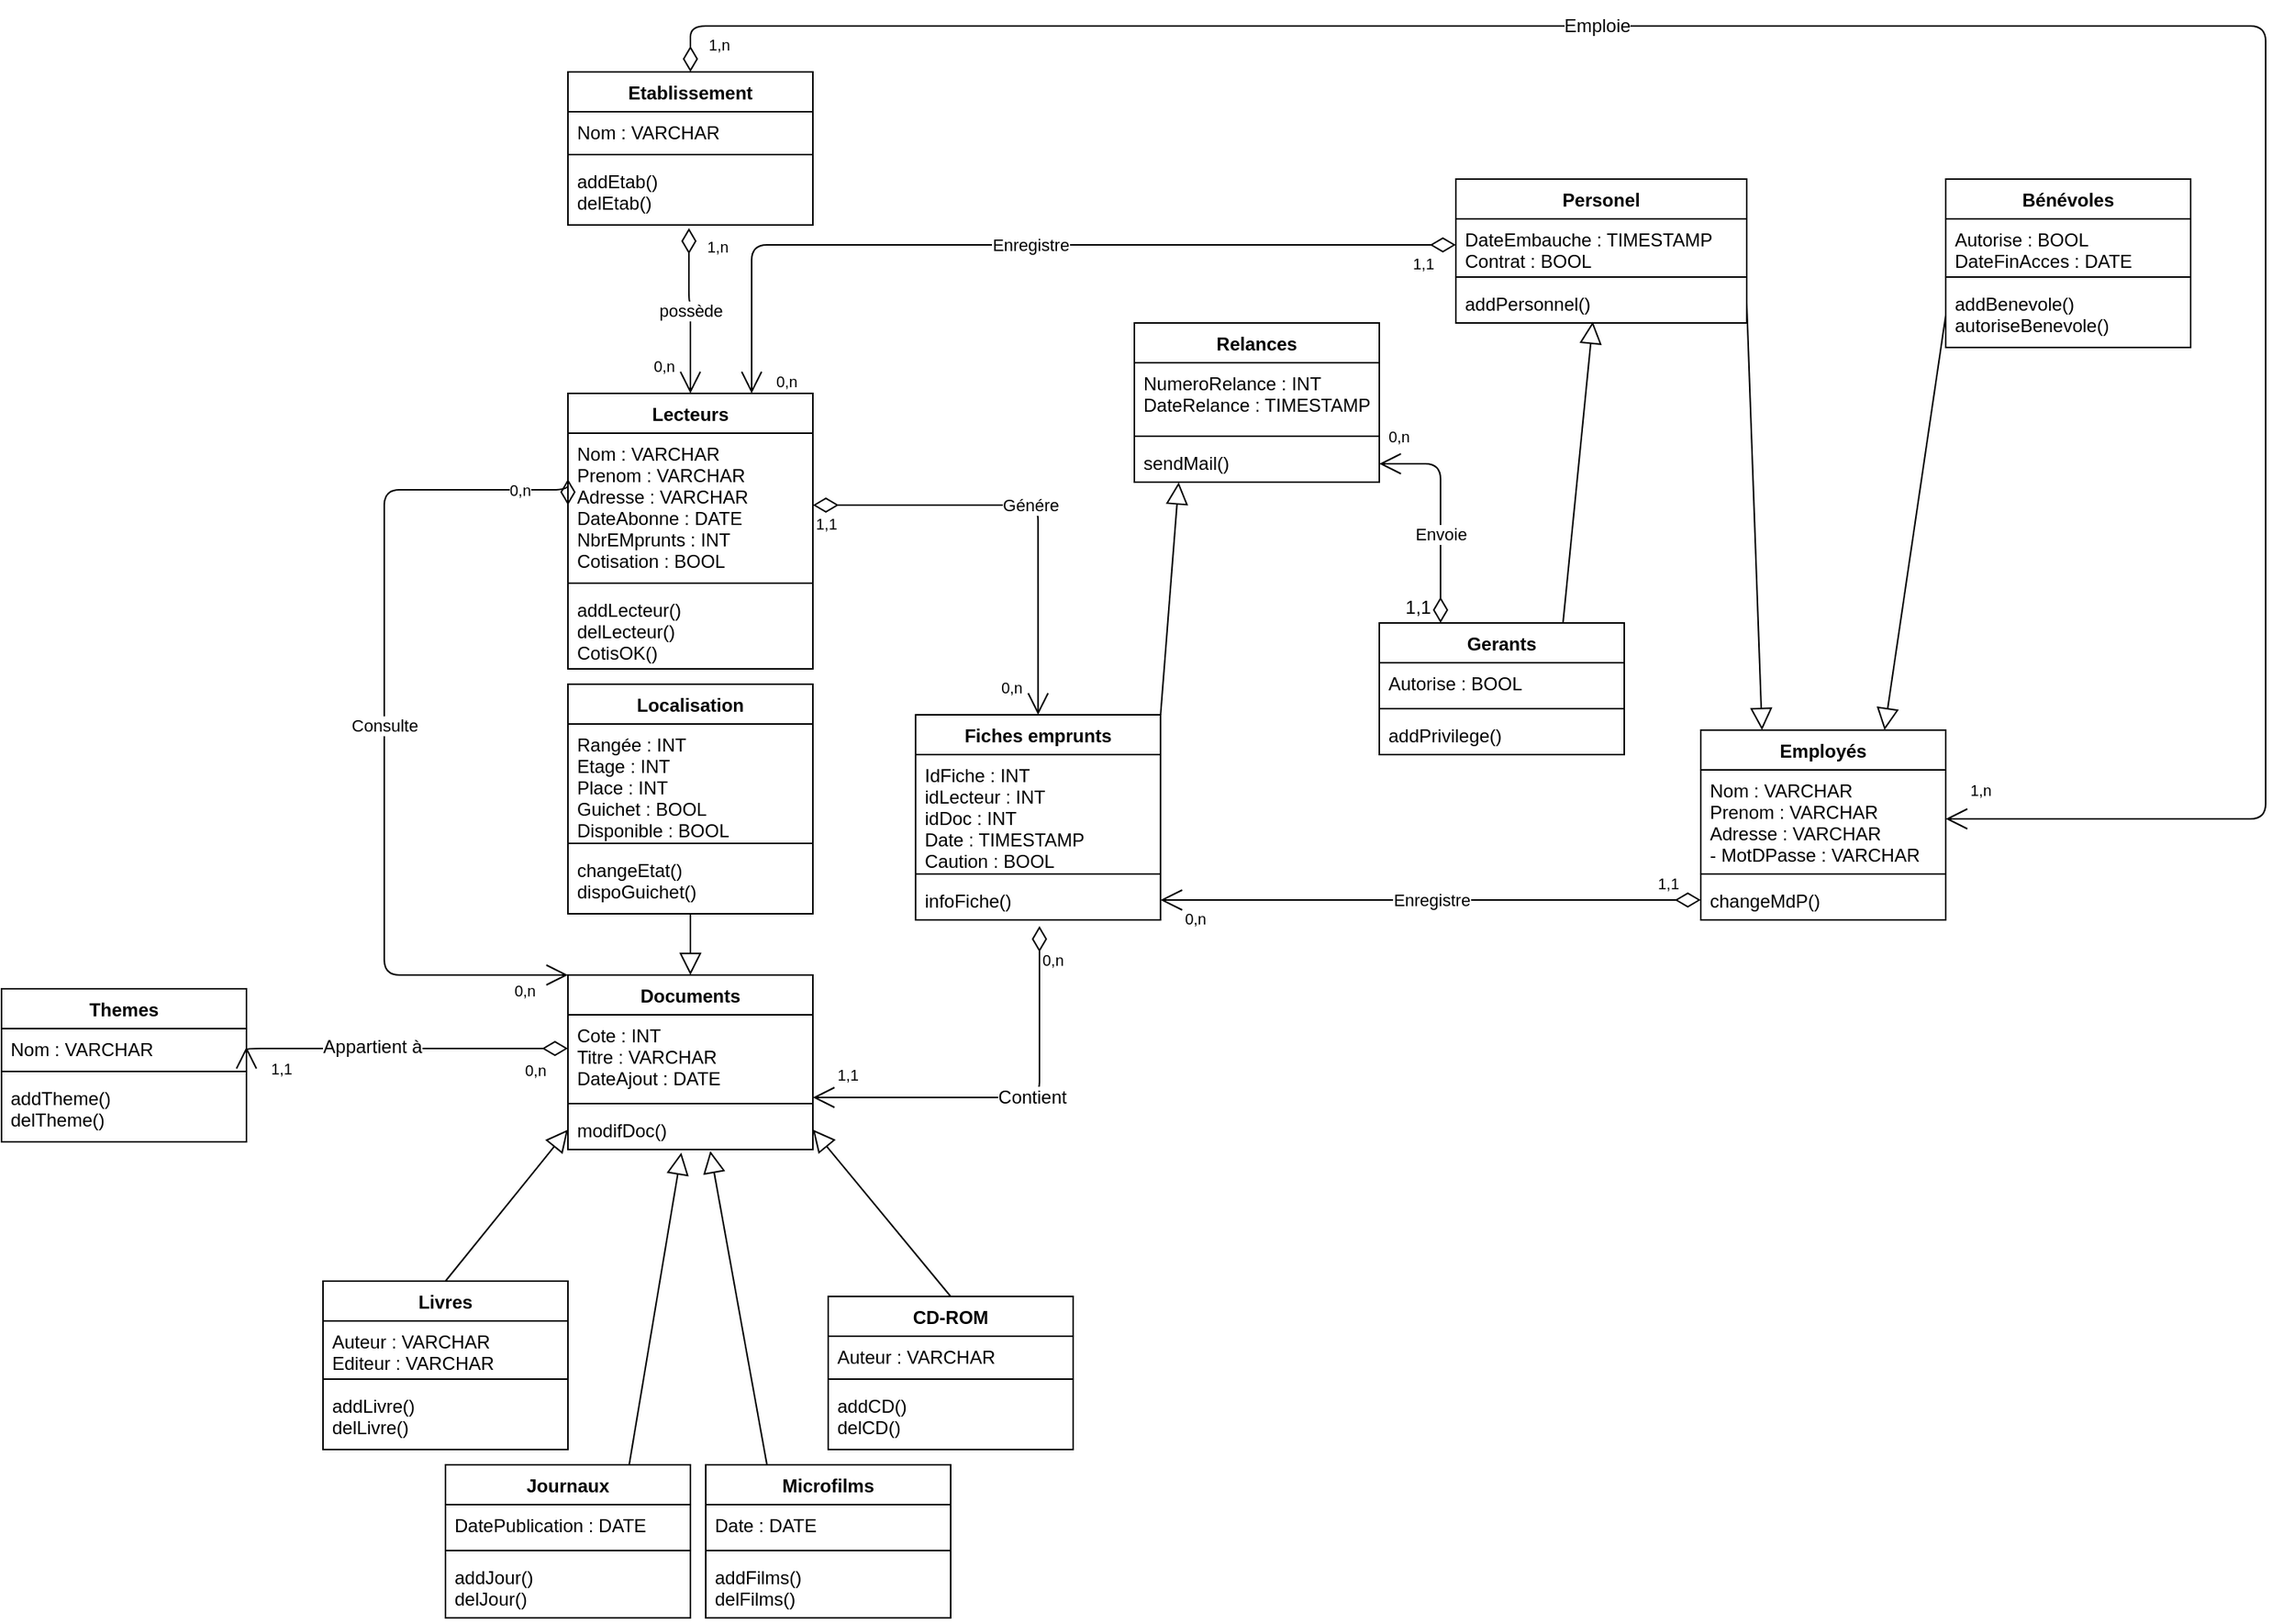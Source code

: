 <mxfile version="12.5.3" type="device"><diagram id="vdub8VSdBnfrF49C4tel" name="Page-1"><mxGraphModel dx="2380" dy="1229" grid="1" gridSize="10" guides="1" tooltips="1" connect="1" arrows="1" fold="1" page="1" pageScale="1" pageWidth="2336" pageHeight="1654" math="0" shadow="0"><root><mxCell id="0"/><mxCell id="1" parent="0"/><mxCell id="QhaghLQg9PRjuMU4F3SH-1" value="Lecteurs" style="swimlane;fontStyle=1;align=center;verticalAlign=top;childLayout=stackLayout;horizontal=1;startSize=26;horizontalStack=0;resizeParent=1;resizeParentMax=0;resizeLast=0;collapsible=1;marginBottom=0;" parent="1" vertex="1"><mxGeometry x="860" y="580" width="160" height="180" as="geometry"/></mxCell><mxCell id="QhaghLQg9PRjuMU4F3SH-2" value="Nom : VARCHAR&#10;Prenom : VARCHAR&#10;Adresse : VARCHAR &#10;DateAbonne : DATE &#10;NbrEMprunts : INT&#10;Cotisation : BOOL " style="text;strokeColor=none;fillColor=none;align=left;verticalAlign=top;spacingLeft=4;spacingRight=4;overflow=hidden;rotatable=0;points=[[0,0.5],[1,0.5]];portConstraint=eastwest;" parent="QhaghLQg9PRjuMU4F3SH-1" vertex="1"><mxGeometry y="26" width="160" height="94" as="geometry"/></mxCell><mxCell id="QhaghLQg9PRjuMU4F3SH-3" value="" style="line;strokeWidth=1;fillColor=none;align=left;verticalAlign=middle;spacingTop=-1;spacingLeft=3;spacingRight=3;rotatable=0;labelPosition=right;points=[];portConstraint=eastwest;" parent="QhaghLQg9PRjuMU4F3SH-1" vertex="1"><mxGeometry y="120" width="160" height="8" as="geometry"/></mxCell><mxCell id="QhaghLQg9PRjuMU4F3SH-4" value="addLecteur()&#10;delLecteur()&#10;CotisOK()&#10;" style="text;strokeColor=none;fillColor=none;align=left;verticalAlign=top;spacingLeft=4;spacingRight=4;overflow=hidden;rotatable=0;points=[[0,0.5],[1,0.5]];portConstraint=eastwest;" parent="QhaghLQg9PRjuMU4F3SH-1" vertex="1"><mxGeometry y="128" width="160" height="52" as="geometry"/></mxCell><mxCell id="QhaghLQg9PRjuMU4F3SH-10" value="Employés" style="swimlane;fontStyle=1;align=center;verticalAlign=top;childLayout=stackLayout;horizontal=1;startSize=26;horizontalStack=0;resizeParent=1;resizeParentMax=0;resizeLast=0;collapsible=1;marginBottom=0;" parent="1" vertex="1"><mxGeometry x="1600" y="800" width="160" height="124" as="geometry"/></mxCell><mxCell id="QhaghLQg9PRjuMU4F3SH-11" value="Nom : VARCHAR&#10;Prenom : VARCHAR &#10;Adresse : VARCHAR&#10;- MotDPasse : VARCHAR " style="text;strokeColor=none;fillColor=none;align=left;verticalAlign=top;spacingLeft=4;spacingRight=4;overflow=hidden;rotatable=0;points=[[0,0.5],[1,0.5]];portConstraint=eastwest;" parent="QhaghLQg9PRjuMU4F3SH-10" vertex="1"><mxGeometry y="26" width="160" height="64" as="geometry"/></mxCell><mxCell id="QhaghLQg9PRjuMU4F3SH-12" value="" style="line;strokeWidth=1;fillColor=none;align=left;verticalAlign=middle;spacingTop=-1;spacingLeft=3;spacingRight=3;rotatable=0;labelPosition=right;points=[];portConstraint=eastwest;" parent="QhaghLQg9PRjuMU4F3SH-10" vertex="1"><mxGeometry y="90" width="160" height="8" as="geometry"/></mxCell><mxCell id="QhaghLQg9PRjuMU4F3SH-13" value="changeMdP()" style="text;strokeColor=none;fillColor=none;align=left;verticalAlign=top;spacingLeft=4;spacingRight=4;overflow=hidden;rotatable=0;points=[[0,0.5],[1,0.5]];portConstraint=eastwest;" parent="QhaghLQg9PRjuMU4F3SH-10" vertex="1"><mxGeometry y="98" width="160" height="26" as="geometry"/></mxCell><mxCell id="QhaghLQg9PRjuMU4F3SH-18" value="Documents" style="swimlane;fontStyle=1;align=center;verticalAlign=top;childLayout=stackLayout;horizontal=1;startSize=26;horizontalStack=0;resizeParent=1;resizeParentMax=0;resizeLast=0;collapsible=1;marginBottom=0;" parent="1" vertex="1"><mxGeometry x="860" y="960" width="160" height="114" as="geometry"/></mxCell><mxCell id="QhaghLQg9PRjuMU4F3SH-19" value="Cote : INT&#10;Titre : VARCHAR&#10;DateAjout : DATE " style="text;strokeColor=none;fillColor=none;align=left;verticalAlign=top;spacingLeft=4;spacingRight=4;overflow=hidden;rotatable=0;points=[[0,0.5],[1,0.5]];portConstraint=eastwest;" parent="QhaghLQg9PRjuMU4F3SH-18" vertex="1"><mxGeometry y="26" width="160" height="54" as="geometry"/></mxCell><mxCell id="QhaghLQg9PRjuMU4F3SH-20" value="" style="line;strokeWidth=1;fillColor=none;align=left;verticalAlign=middle;spacingTop=-1;spacingLeft=3;spacingRight=3;rotatable=0;labelPosition=right;points=[];portConstraint=eastwest;" parent="QhaghLQg9PRjuMU4F3SH-18" vertex="1"><mxGeometry y="80" width="160" height="8" as="geometry"/></mxCell><mxCell id="QhaghLQg9PRjuMU4F3SH-21" value="modifDoc()" style="text;strokeColor=none;fillColor=none;align=left;verticalAlign=top;spacingLeft=4;spacingRight=4;overflow=hidden;rotatable=0;points=[[0,0.5],[1,0.5]];portConstraint=eastwest;" parent="QhaghLQg9PRjuMU4F3SH-18" vertex="1"><mxGeometry y="88" width="160" height="26" as="geometry"/></mxCell><mxCell id="QhaghLQg9PRjuMU4F3SH-22" value="Génére" style="endArrow=open;html=1;endSize=12;startArrow=diamondThin;startSize=14;startFill=0;edgeStyle=orthogonalEdgeStyle;exitX=1;exitY=0.5;exitDx=0;exitDy=0;entryX=0.5;entryY=0;entryDx=0;entryDy=0;" parent="1" source="QhaghLQg9PRjuMU4F3SH-2" target="QhaghLQg9PRjuMU4F3SH-25" edge="1"><mxGeometry relative="1" as="geometry"><mxPoint x="860" y="1040" as="sourcePoint"/><mxPoint x="1250" y="860" as="targetPoint"/></mxGeometry></mxCell><mxCell id="QhaghLQg9PRjuMU4F3SH-23" value="1,1" style="resizable=0;html=1;align=left;verticalAlign=top;labelBackgroundColor=#ffffff;fontSize=10;" parent="QhaghLQg9PRjuMU4F3SH-22" connectable="0" vertex="1"><mxGeometry x="-1" relative="1" as="geometry"/></mxCell><mxCell id="QhaghLQg9PRjuMU4F3SH-24" value="0,n" style="resizable=0;html=1;align=right;verticalAlign=top;labelBackgroundColor=#ffffff;fontSize=10;" parent="QhaghLQg9PRjuMU4F3SH-22" connectable="0" vertex="1"><mxGeometry x="1" relative="1" as="geometry"><mxPoint x="-10" y="-30" as="offset"/></mxGeometry></mxCell><mxCell id="QhaghLQg9PRjuMU4F3SH-25" value="Fiches emprunts" style="swimlane;fontStyle=1;align=center;verticalAlign=top;childLayout=stackLayout;horizontal=1;startSize=26;horizontalStack=0;resizeParent=1;resizeParentMax=0;resizeLast=0;collapsible=1;marginBottom=0;" parent="1" vertex="1"><mxGeometry x="1087.12" y="790" width="160" height="134" as="geometry"/></mxCell><mxCell id="QhaghLQg9PRjuMU4F3SH-26" value="IdFiche : INT &#10;idLecteur : INT&#10;idDoc : INT &#10;Date : TIMESTAMP&#10;Caution : BOOL" style="text;strokeColor=none;fillColor=none;align=left;verticalAlign=top;spacingLeft=4;spacingRight=4;overflow=hidden;rotatable=0;points=[[0,0.5],[1,0.5]];portConstraint=eastwest;" parent="QhaghLQg9PRjuMU4F3SH-25" vertex="1"><mxGeometry y="26" width="160" height="74" as="geometry"/></mxCell><mxCell id="QhaghLQg9PRjuMU4F3SH-27" value="" style="line;strokeWidth=1;fillColor=none;align=left;verticalAlign=middle;spacingTop=-1;spacingLeft=3;spacingRight=3;rotatable=0;labelPosition=right;points=[];portConstraint=eastwest;" parent="QhaghLQg9PRjuMU4F3SH-25" vertex="1"><mxGeometry y="100" width="160" height="8" as="geometry"/></mxCell><mxCell id="QhaghLQg9PRjuMU4F3SH-28" value="infoFiche()" style="text;strokeColor=none;fillColor=none;align=left;verticalAlign=top;spacingLeft=4;spacingRight=4;overflow=hidden;rotatable=0;points=[[0,0.5],[1,0.5]];portConstraint=eastwest;" parent="QhaghLQg9PRjuMU4F3SH-25" vertex="1"><mxGeometry y="108" width="160" height="26" as="geometry"/></mxCell><mxCell id="QhaghLQg9PRjuMU4F3SH-29" value="" style="endArrow=open;html=1;endSize=12;startArrow=diamondThin;startSize=14;startFill=0;edgeStyle=orthogonalEdgeStyle;" parent="1" edge="1"><mxGeometry relative="1" as="geometry"><mxPoint x="1168" y="928" as="sourcePoint"/><mxPoint x="1020" y="1040" as="targetPoint"/><Array as="points"><mxPoint x="1168" y="1040"/></Array></mxGeometry></mxCell><mxCell id="QhaghLQg9PRjuMU4F3SH-30" value="0,n" style="resizable=0;html=1;align=left;verticalAlign=top;labelBackgroundColor=#ffffff;fontSize=10;" parent="QhaghLQg9PRjuMU4F3SH-29" connectable="0" vertex="1"><mxGeometry x="-1" relative="1" as="geometry"><mxPoint y="10" as="offset"/></mxGeometry></mxCell><mxCell id="QhaghLQg9PRjuMU4F3SH-31" value="1,1" style="resizable=0;html=1;align=right;verticalAlign=top;labelBackgroundColor=#ffffff;fontSize=10;" parent="QhaghLQg9PRjuMU4F3SH-29" connectable="0" vertex="1"><mxGeometry x="1" relative="1" as="geometry"><mxPoint x="30" y="-27" as="offset"/></mxGeometry></mxCell><mxCell id="QhaghLQg9PRjuMU4F3SH-106" value="Contient" style="text;html=1;align=center;verticalAlign=middle;resizable=0;points=[];labelBackgroundColor=#ffffff;" parent="QhaghLQg9PRjuMU4F3SH-29" vertex="1" connectable="0"><mxGeometry x="-0.1" relative="1" as="geometry"><mxPoint as="offset"/></mxGeometry></mxCell><mxCell id="QhaghLQg9PRjuMU4F3SH-32" value="Themes" style="swimlane;fontStyle=1;align=center;verticalAlign=top;childLayout=stackLayout;horizontal=1;startSize=26;horizontalStack=0;resizeParent=1;resizeParentMax=0;resizeLast=0;collapsible=1;marginBottom=0;" parent="1" vertex="1"><mxGeometry x="490" y="969" width="160" height="100" as="geometry"/></mxCell><mxCell id="QhaghLQg9PRjuMU4F3SH-33" value="Nom : VARCHAR " style="text;strokeColor=none;fillColor=none;align=left;verticalAlign=top;spacingLeft=4;spacingRight=4;overflow=hidden;rotatable=0;points=[[0,0.5],[1,0.5]];portConstraint=eastwest;" parent="QhaghLQg9PRjuMU4F3SH-32" vertex="1"><mxGeometry y="26" width="160" height="24" as="geometry"/></mxCell><mxCell id="QhaghLQg9PRjuMU4F3SH-34" value="" style="line;strokeWidth=1;fillColor=none;align=left;verticalAlign=middle;spacingTop=-1;spacingLeft=3;spacingRight=3;rotatable=0;labelPosition=right;points=[];portConstraint=eastwest;" parent="QhaghLQg9PRjuMU4F3SH-32" vertex="1"><mxGeometry y="50" width="160" height="8" as="geometry"/></mxCell><mxCell id="QhaghLQg9PRjuMU4F3SH-35" value="addTheme()&#10;delTheme()" style="text;strokeColor=none;fillColor=none;align=left;verticalAlign=top;spacingLeft=4;spacingRight=4;overflow=hidden;rotatable=0;points=[[0,0.5],[1,0.5]];portConstraint=eastwest;" parent="QhaghLQg9PRjuMU4F3SH-32" vertex="1"><mxGeometry y="58" width="160" height="42" as="geometry"/></mxCell><mxCell id="QhaghLQg9PRjuMU4F3SH-41" value="CD-ROM" style="swimlane;fontStyle=1;align=center;verticalAlign=top;childLayout=stackLayout;horizontal=1;startSize=26;horizontalStack=0;resizeParent=1;resizeParentMax=0;resizeLast=0;collapsible=1;marginBottom=0;" parent="1" vertex="1"><mxGeometry x="1030" y="1170" width="160" height="100" as="geometry"/></mxCell><mxCell id="QhaghLQg9PRjuMU4F3SH-42" value="Auteur : VARCHAR&#10;" style="text;strokeColor=none;fillColor=none;align=left;verticalAlign=top;spacingLeft=4;spacingRight=4;overflow=hidden;rotatable=0;points=[[0,0.5],[1,0.5]];portConstraint=eastwest;" parent="QhaghLQg9PRjuMU4F3SH-41" vertex="1"><mxGeometry y="26" width="160" height="24" as="geometry"/></mxCell><mxCell id="QhaghLQg9PRjuMU4F3SH-43" value="" style="line;strokeWidth=1;fillColor=none;align=left;verticalAlign=middle;spacingTop=-1;spacingLeft=3;spacingRight=3;rotatable=0;labelPosition=right;points=[];portConstraint=eastwest;" parent="QhaghLQg9PRjuMU4F3SH-41" vertex="1"><mxGeometry y="50" width="160" height="8" as="geometry"/></mxCell><mxCell id="QhaghLQg9PRjuMU4F3SH-44" value="addCD()&#10;delCD()" style="text;strokeColor=none;fillColor=none;align=left;verticalAlign=top;spacingLeft=4;spacingRight=4;overflow=hidden;rotatable=0;points=[[0,0.5],[1,0.5]];portConstraint=eastwest;" parent="QhaghLQg9PRjuMU4F3SH-41" vertex="1"><mxGeometry y="58" width="160" height="42" as="geometry"/></mxCell><mxCell id="QhaghLQg9PRjuMU4F3SH-45" value="Microfilms" style="swimlane;fontStyle=1;align=center;verticalAlign=top;childLayout=stackLayout;horizontal=1;startSize=26;horizontalStack=0;resizeParent=1;resizeParentMax=0;resizeLast=0;collapsible=1;marginBottom=0;" parent="1" vertex="1"><mxGeometry x="950" y="1280" width="160" height="100" as="geometry"/></mxCell><mxCell id="QhaghLQg9PRjuMU4F3SH-46" value="Date : DATE" style="text;strokeColor=none;fillColor=none;align=left;verticalAlign=top;spacingLeft=4;spacingRight=4;overflow=hidden;rotatable=0;points=[[0,0.5],[1,0.5]];portConstraint=eastwest;" parent="QhaghLQg9PRjuMU4F3SH-45" vertex="1"><mxGeometry y="26" width="160" height="26" as="geometry"/></mxCell><mxCell id="QhaghLQg9PRjuMU4F3SH-47" value="" style="line;strokeWidth=1;fillColor=none;align=left;verticalAlign=middle;spacingTop=-1;spacingLeft=3;spacingRight=3;rotatable=0;labelPosition=right;points=[];portConstraint=eastwest;" parent="QhaghLQg9PRjuMU4F3SH-45" vertex="1"><mxGeometry y="52" width="160" height="8" as="geometry"/></mxCell><mxCell id="QhaghLQg9PRjuMU4F3SH-48" value="addFilms()&#10;delFilms()" style="text;strokeColor=none;fillColor=none;align=left;verticalAlign=top;spacingLeft=4;spacingRight=4;overflow=hidden;rotatable=0;points=[[0,0.5],[1,0.5]];portConstraint=eastwest;" parent="QhaghLQg9PRjuMU4F3SH-45" vertex="1"><mxGeometry y="60" width="160" height="40" as="geometry"/></mxCell><mxCell id="QhaghLQg9PRjuMU4F3SH-49" value="Journaux" style="swimlane;fontStyle=1;align=center;verticalAlign=top;childLayout=stackLayout;horizontal=1;startSize=26;horizontalStack=0;resizeParent=1;resizeParentMax=0;resizeLast=0;collapsible=1;marginBottom=0;" parent="1" vertex="1"><mxGeometry x="780" y="1280" width="160" height="100" as="geometry"/></mxCell><mxCell id="QhaghLQg9PRjuMU4F3SH-50" value="DatePublication : DATE" style="text;strokeColor=none;fillColor=none;align=left;verticalAlign=top;spacingLeft=4;spacingRight=4;overflow=hidden;rotatable=0;points=[[0,0.5],[1,0.5]];portConstraint=eastwest;" parent="QhaghLQg9PRjuMU4F3SH-49" vertex="1"><mxGeometry y="26" width="160" height="26" as="geometry"/></mxCell><mxCell id="QhaghLQg9PRjuMU4F3SH-51" value="" style="line;strokeWidth=1;fillColor=none;align=left;verticalAlign=middle;spacingTop=-1;spacingLeft=3;spacingRight=3;rotatable=0;labelPosition=right;points=[];portConstraint=eastwest;" parent="QhaghLQg9PRjuMU4F3SH-49" vertex="1"><mxGeometry y="52" width="160" height="8" as="geometry"/></mxCell><mxCell id="QhaghLQg9PRjuMU4F3SH-52" value="addJour()&#10;delJour()" style="text;strokeColor=none;fillColor=none;align=left;verticalAlign=top;spacingLeft=4;spacingRight=4;overflow=hidden;rotatable=0;points=[[0,0.5],[1,0.5]];portConstraint=eastwest;" parent="QhaghLQg9PRjuMU4F3SH-49" vertex="1"><mxGeometry y="60" width="160" height="40" as="geometry"/></mxCell><mxCell id="QhaghLQg9PRjuMU4F3SH-53" value="Livres" style="swimlane;fontStyle=1;align=center;verticalAlign=top;childLayout=stackLayout;horizontal=1;startSize=26;horizontalStack=0;resizeParent=1;resizeParentMax=0;resizeLast=0;collapsible=1;marginBottom=0;" parent="1" vertex="1"><mxGeometry x="700" y="1160" width="160" height="110" as="geometry"/></mxCell><mxCell id="QhaghLQg9PRjuMU4F3SH-54" value="Auteur : VARCHAR&#10;Editeur : VARCHAR " style="text;strokeColor=none;fillColor=none;align=left;verticalAlign=top;spacingLeft=4;spacingRight=4;overflow=hidden;rotatable=0;points=[[0,0.5],[1,0.5]];portConstraint=eastwest;" parent="QhaghLQg9PRjuMU4F3SH-53" vertex="1"><mxGeometry y="26" width="160" height="34" as="geometry"/></mxCell><mxCell id="QhaghLQg9PRjuMU4F3SH-55" value="" style="line;strokeWidth=1;fillColor=none;align=left;verticalAlign=middle;spacingTop=-1;spacingLeft=3;spacingRight=3;rotatable=0;labelPosition=right;points=[];portConstraint=eastwest;" parent="QhaghLQg9PRjuMU4F3SH-53" vertex="1"><mxGeometry y="60" width="160" height="8" as="geometry"/></mxCell><mxCell id="QhaghLQg9PRjuMU4F3SH-56" value="addLivre()&#10;delLivre()" style="text;strokeColor=none;fillColor=none;align=left;verticalAlign=top;spacingLeft=4;spacingRight=4;overflow=hidden;rotatable=0;points=[[0,0.5],[1,0.5]];portConstraint=eastwest;" parent="QhaghLQg9PRjuMU4F3SH-53" vertex="1"><mxGeometry y="68" width="160" height="42" as="geometry"/></mxCell><mxCell id="QhaghLQg9PRjuMU4F3SH-59" value="" style="endArrow=block;endFill=0;endSize=12;html=1;exitX=0.5;exitY=0;exitDx=0;exitDy=0;entryX=0;entryY=0.5;entryDx=0;entryDy=0;" parent="1" source="QhaghLQg9PRjuMU4F3SH-53" target="QhaghLQg9PRjuMU4F3SH-21" edge="1"><mxGeometry width="160" relative="1" as="geometry"><mxPoint x="570" y="1390" as="sourcePoint"/><mxPoint x="730" y="1390" as="targetPoint"/></mxGeometry></mxCell><mxCell id="QhaghLQg9PRjuMU4F3SH-60" value="" style="endArrow=block;endFill=0;endSize=12;html=1;exitX=0.5;exitY=0;exitDx=0;exitDy=0;entryX=1;entryY=0.5;entryDx=0;entryDy=0;" parent="1" source="QhaghLQg9PRjuMU4F3SH-41" target="QhaghLQg9PRjuMU4F3SH-21" edge="1"><mxGeometry width="160" relative="1" as="geometry"><mxPoint x="790" y="1170" as="sourcePoint"/><mxPoint x="870" y="1091" as="targetPoint"/></mxGeometry></mxCell><mxCell id="QhaghLQg9PRjuMU4F3SH-61" value="" style="endArrow=block;endFill=0;endSize=12;html=1;exitX=0.25;exitY=0;exitDx=0;exitDy=0;entryX=0.581;entryY=1.038;entryDx=0;entryDy=0;entryPerimeter=0;" parent="1" source="QhaghLQg9PRjuMU4F3SH-45" target="QhaghLQg9PRjuMU4F3SH-21" edge="1"><mxGeometry width="160" relative="1" as="geometry"><mxPoint x="1110" y="1170" as="sourcePoint"/><mxPoint x="970" y="1100" as="targetPoint"/></mxGeometry></mxCell><mxCell id="QhaghLQg9PRjuMU4F3SH-62" value="" style="endArrow=block;endFill=0;endSize=12;html=1;exitX=0.75;exitY=0;exitDx=0;exitDy=0;entryX=0.463;entryY=1.077;entryDx=0;entryDy=0;entryPerimeter=0;" parent="1" source="QhaghLQg9PRjuMU4F3SH-49" target="QhaghLQg9PRjuMU4F3SH-21" edge="1"><mxGeometry width="160" relative="1" as="geometry"><mxPoint x="1120" y="1180" as="sourcePoint"/><mxPoint x="1040" y="1101" as="targetPoint"/></mxGeometry></mxCell><mxCell id="QhaghLQg9PRjuMU4F3SH-63" value="" style="endArrow=open;html=1;endSize=12;startArrow=diamondThin;startSize=14;startFill=0;edgeStyle=orthogonalEdgeStyle;entryX=1;entryY=0.5;entryDx=0;entryDy=0;" parent="1" target="QhaghLQg9PRjuMU4F3SH-33" edge="1"><mxGeometry relative="1" as="geometry"><mxPoint x="860" y="1008" as="sourcePoint"/><mxPoint x="1030" y="1050" as="targetPoint"/><Array as="points"><mxPoint x="860" y="1008"/></Array></mxGeometry></mxCell><mxCell id="QhaghLQg9PRjuMU4F3SH-64" value="0,n" style="resizable=0;html=1;align=left;verticalAlign=top;labelBackgroundColor=#ffffff;fontSize=10;" parent="QhaghLQg9PRjuMU4F3SH-63" connectable="0" vertex="1"><mxGeometry x="-1" relative="1" as="geometry"><mxPoint x="-30" y="1.86" as="offset"/></mxGeometry></mxCell><mxCell id="QhaghLQg9PRjuMU4F3SH-65" value="1,1" style="resizable=0;html=1;align=right;verticalAlign=top;labelBackgroundColor=#ffffff;fontSize=10;" parent="QhaghLQg9PRjuMU4F3SH-63" connectable="0" vertex="1"><mxGeometry x="1" relative="1" as="geometry"><mxPoint x="30" y="1.86" as="offset"/></mxGeometry></mxCell><mxCell id="QhaghLQg9PRjuMU4F3SH-107" value="Appartient à" style="text;html=1;align=center;verticalAlign=middle;resizable=0;points=[];labelBackgroundColor=#ffffff;" parent="QhaghLQg9PRjuMU4F3SH-63" vertex="1" connectable="0"><mxGeometry x="0.212" y="-1" relative="1" as="geometry"><mxPoint as="offset"/></mxGeometry></mxCell><mxCell id="QhaghLQg9PRjuMU4F3SH-67" value="Etablissement" style="swimlane;fontStyle=1;align=center;verticalAlign=top;childLayout=stackLayout;horizontal=1;startSize=26;horizontalStack=0;resizeParent=1;resizeParentMax=0;resizeLast=0;collapsible=1;marginBottom=0;" parent="1" vertex="1"><mxGeometry x="860" y="370" width="160" height="100" as="geometry"/></mxCell><mxCell id="QhaghLQg9PRjuMU4F3SH-68" value="Nom : VARCHAR" style="text;strokeColor=none;fillColor=none;align=left;verticalAlign=top;spacingLeft=4;spacingRight=4;overflow=hidden;rotatable=0;points=[[0,0.5],[1,0.5]];portConstraint=eastwest;" parent="QhaghLQg9PRjuMU4F3SH-67" vertex="1"><mxGeometry y="26" width="160" height="24" as="geometry"/></mxCell><mxCell id="QhaghLQg9PRjuMU4F3SH-69" value="" style="line;strokeWidth=1;fillColor=none;align=left;verticalAlign=middle;spacingTop=-1;spacingLeft=3;spacingRight=3;rotatable=0;labelPosition=right;points=[];portConstraint=eastwest;" parent="QhaghLQg9PRjuMU4F3SH-67" vertex="1"><mxGeometry y="50" width="160" height="8" as="geometry"/></mxCell><mxCell id="QhaghLQg9PRjuMU4F3SH-70" value="addEtab()&#10;delEtab()" style="text;strokeColor=none;fillColor=none;align=left;verticalAlign=top;spacingLeft=4;spacingRight=4;overflow=hidden;rotatable=0;points=[[0,0.5],[1,0.5]];portConstraint=eastwest;" parent="QhaghLQg9PRjuMU4F3SH-67" vertex="1"><mxGeometry y="58" width="160" height="42" as="geometry"/></mxCell><mxCell id="QhaghLQg9PRjuMU4F3SH-71" value="" style="endArrow=open;html=1;endSize=12;startArrow=diamondThin;startSize=14;startFill=0;edgeStyle=orthogonalEdgeStyle;exitX=0.5;exitY=0;exitDx=0;exitDy=0;entryX=1;entryY=0.5;entryDx=0;entryDy=0;" parent="1" source="QhaghLQg9PRjuMU4F3SH-67" target="QhaghLQg9PRjuMU4F3SH-11" edge="1"><mxGeometry relative="1" as="geometry"><mxPoint x="1030" y="693" as="sourcePoint"/><mxPoint x="1330" y="790" as="targetPoint"/><Array as="points"><mxPoint x="940" y="340"/><mxPoint x="1969" y="340"/><mxPoint x="1969" y="858"/></Array></mxGeometry></mxCell><mxCell id="QhaghLQg9PRjuMU4F3SH-72" value="1,n" style="resizable=0;html=1;align=left;verticalAlign=top;labelBackgroundColor=#ffffff;fontSize=10;" parent="QhaghLQg9PRjuMU4F3SH-71" connectable="0" vertex="1"><mxGeometry x="-1" relative="1" as="geometry"><mxPoint x="10" y="-30" as="offset"/></mxGeometry></mxCell><mxCell id="QhaghLQg9PRjuMU4F3SH-73" value="1,n" style="resizable=0;html=1;align=right;verticalAlign=top;labelBackgroundColor=#ffffff;fontSize=10;" parent="QhaghLQg9PRjuMU4F3SH-71" connectable="0" vertex="1"><mxGeometry x="1" relative="1" as="geometry"><mxPoint x="30" y="-31" as="offset"/></mxGeometry></mxCell><mxCell id="QhaghLQg9PRjuMU4F3SH-108" value="Emploie" style="text;html=1;align=center;verticalAlign=middle;resizable=0;points=[];labelBackgroundColor=#ffffff;" parent="QhaghLQg9PRjuMU4F3SH-71" vertex="1" connectable="0"><mxGeometry x="-0.304" relative="1" as="geometry"><mxPoint as="offset"/></mxGeometry></mxCell><mxCell id="QhaghLQg9PRjuMU4F3SH-74" value="possède" style="endArrow=open;html=1;endSize=12;startArrow=diamondThin;startSize=14;startFill=0;edgeStyle=orthogonalEdgeStyle;entryX=0.5;entryY=0;entryDx=0;entryDy=0;exitX=0.494;exitY=1.048;exitDx=0;exitDy=0;exitPerimeter=0;" parent="1" source="QhaghLQg9PRjuMU4F3SH-70" target="QhaghLQg9PRjuMU4F3SH-1" edge="1"><mxGeometry relative="1" as="geometry"><mxPoint x="940" y="467" as="sourcePoint"/><mxPoint x="1620" y="560" as="targetPoint"/><Array as="points"><mxPoint x="939" y="520"/><mxPoint x="940" y="520"/></Array></mxGeometry></mxCell><mxCell id="QhaghLQg9PRjuMU4F3SH-75" value="1,n" style="resizable=0;html=1;align=left;verticalAlign=top;labelBackgroundColor=#ffffff;fontSize=10;" parent="QhaghLQg9PRjuMU4F3SH-74" connectable="0" vertex="1"><mxGeometry x="-1" relative="1" as="geometry"><mxPoint x="10" as="offset"/></mxGeometry></mxCell><mxCell id="QhaghLQg9PRjuMU4F3SH-76" value="0,n" style="resizable=0;html=1;align=right;verticalAlign=top;labelBackgroundColor=#ffffff;fontSize=10;" parent="QhaghLQg9PRjuMU4F3SH-74" connectable="0" vertex="1"><mxGeometry x="1" relative="1" as="geometry"><mxPoint x="-10" y="-30" as="offset"/></mxGeometry></mxCell><mxCell id="QhaghLQg9PRjuMU4F3SH-77" value="Relances" style="swimlane;fontStyle=1;align=center;verticalAlign=top;childLayout=stackLayout;horizontal=1;startSize=26;horizontalStack=0;resizeParent=1;resizeParentMax=0;resizeLast=0;collapsible=1;marginBottom=0;" parent="1" vertex="1"><mxGeometry x="1230" y="534" width="160" height="104" as="geometry"/></mxCell><mxCell id="QhaghLQg9PRjuMU4F3SH-78" value="NumeroRelance : INT&#10;DateRelance : TIMESTAMP " style="text;strokeColor=none;fillColor=none;align=left;verticalAlign=top;spacingLeft=4;spacingRight=4;overflow=hidden;rotatable=0;points=[[0,0.5],[1,0.5]];portConstraint=eastwest;" parent="QhaghLQg9PRjuMU4F3SH-77" vertex="1"><mxGeometry y="26" width="160" height="44" as="geometry"/></mxCell><mxCell id="QhaghLQg9PRjuMU4F3SH-79" value="" style="line;strokeWidth=1;fillColor=none;align=left;verticalAlign=middle;spacingTop=-1;spacingLeft=3;spacingRight=3;rotatable=0;labelPosition=right;points=[];portConstraint=eastwest;" parent="QhaghLQg9PRjuMU4F3SH-77" vertex="1"><mxGeometry y="70" width="160" height="8" as="geometry"/></mxCell><mxCell id="QhaghLQg9PRjuMU4F3SH-80" value="sendMail()" style="text;strokeColor=none;fillColor=none;align=left;verticalAlign=top;spacingLeft=4;spacingRight=4;overflow=hidden;rotatable=0;points=[[0,0.5],[1,0.5]];portConstraint=eastwest;" parent="QhaghLQg9PRjuMU4F3SH-77" vertex="1"><mxGeometry y="78" width="160" height="26" as="geometry"/></mxCell><mxCell id="QhaghLQg9PRjuMU4F3SH-81" value="Bénévoles" style="swimlane;fontStyle=1;align=center;verticalAlign=top;childLayout=stackLayout;horizontal=1;startSize=26;horizontalStack=0;resizeParent=1;resizeParentMax=0;resizeLast=0;collapsible=1;marginBottom=0;" parent="1" vertex="1"><mxGeometry x="1760" y="440" width="160" height="110" as="geometry"/></mxCell><mxCell id="QhaghLQg9PRjuMU4F3SH-82" value="Autorise : BOOL &#10;DateFinAcces : DATE " style="text;strokeColor=none;fillColor=none;align=left;verticalAlign=top;spacingLeft=4;spacingRight=4;overflow=hidden;rotatable=0;points=[[0,0.5],[1,0.5]];portConstraint=eastwest;" parent="QhaghLQg9PRjuMU4F3SH-81" vertex="1"><mxGeometry y="26" width="160" height="34" as="geometry"/></mxCell><mxCell id="QhaghLQg9PRjuMU4F3SH-83" value="" style="line;strokeWidth=1;fillColor=none;align=left;verticalAlign=middle;spacingTop=-1;spacingLeft=3;spacingRight=3;rotatable=0;labelPosition=right;points=[];portConstraint=eastwest;" parent="QhaghLQg9PRjuMU4F3SH-81" vertex="1"><mxGeometry y="60" width="160" height="8" as="geometry"/></mxCell><mxCell id="QhaghLQg9PRjuMU4F3SH-84" value="addBenevole()&#10;autoriseBenevole()" style="text;strokeColor=none;fillColor=none;align=left;verticalAlign=top;spacingLeft=4;spacingRight=4;overflow=hidden;rotatable=0;points=[[0,0.5],[1,0.5]];portConstraint=eastwest;" parent="QhaghLQg9PRjuMU4F3SH-81" vertex="1"><mxGeometry y="68" width="160" height="42" as="geometry"/></mxCell><mxCell id="QhaghLQg9PRjuMU4F3SH-86" value="Personel" style="swimlane;fontStyle=1;align=center;verticalAlign=top;childLayout=stackLayout;horizontal=1;startSize=26;horizontalStack=0;resizeParent=1;resizeParentMax=0;resizeLast=0;collapsible=1;marginBottom=0;" parent="1" vertex="1"><mxGeometry x="1440" y="440" width="190" height="94" as="geometry"/></mxCell><mxCell id="QhaghLQg9PRjuMU4F3SH-87" value="DateEmbauche : TIMESTAMP&#10;Contrat : BOOL" style="text;strokeColor=none;fillColor=none;align=left;verticalAlign=top;spacingLeft=4;spacingRight=4;overflow=hidden;rotatable=0;points=[[0,0.5],[1,0.5]];portConstraint=eastwest;" parent="QhaghLQg9PRjuMU4F3SH-86" vertex="1"><mxGeometry y="26" width="190" height="34" as="geometry"/></mxCell><mxCell id="QhaghLQg9PRjuMU4F3SH-88" value="" style="line;strokeWidth=1;fillColor=none;align=left;verticalAlign=middle;spacingTop=-1;spacingLeft=3;spacingRight=3;rotatable=0;labelPosition=right;points=[];portConstraint=eastwest;" parent="QhaghLQg9PRjuMU4F3SH-86" vertex="1"><mxGeometry y="60" width="190" height="8" as="geometry"/></mxCell><mxCell id="QhaghLQg9PRjuMU4F3SH-89" value="addPersonnel()" style="text;strokeColor=none;fillColor=none;align=left;verticalAlign=top;spacingLeft=4;spacingRight=4;overflow=hidden;rotatable=0;points=[[0,0.5],[1,0.5]];portConstraint=eastwest;" parent="QhaghLQg9PRjuMU4F3SH-86" vertex="1"><mxGeometry y="68" width="190" height="26" as="geometry"/></mxCell><mxCell id="QhaghLQg9PRjuMU4F3SH-90" value="" style="endArrow=block;endFill=0;endSize=12;html=1;exitX=1;exitY=0.5;exitDx=0;exitDy=0;entryX=0.25;entryY=0;entryDx=0;entryDy=0;" parent="1" source="QhaghLQg9PRjuMU4F3SH-89" target="QhaghLQg9PRjuMU4F3SH-10" edge="1"><mxGeometry width="160" relative="1" as="geometry"><mxPoint x="1110" y="1170" as="sourcePoint"/><mxPoint x="1030" y="1091" as="targetPoint"/></mxGeometry></mxCell><mxCell id="QhaghLQg9PRjuMU4F3SH-91" value="" style="endArrow=block;endFill=0;endSize=12;html=1;exitX=0;exitY=0.5;exitDx=0;exitDy=0;entryX=0.75;entryY=0;entryDx=0;entryDy=0;" parent="1" source="QhaghLQg9PRjuMU4F3SH-84" target="QhaghLQg9PRjuMU4F3SH-10" edge="1"><mxGeometry width="160" relative="1" as="geometry"><mxPoint x="1120" y="1180" as="sourcePoint"/><mxPoint x="1040" y="1101" as="targetPoint"/><Array as="points"/></mxGeometry></mxCell><mxCell id="QhaghLQg9PRjuMU4F3SH-104" value="" style="endArrow=block;endFill=0;endSize=12;html=1;exitX=0.75;exitY=0;exitDx=0;exitDy=0;entryX=0.471;entryY=0.968;entryDx=0;entryDy=0;entryPerimeter=0;" parent="1" source="bhwzXUNGUwPZWLaTYjx3-12" target="QhaghLQg9PRjuMU4F3SH-89" edge="1"><mxGeometry width="160" relative="1" as="geometry"><mxPoint x="1510" y="700" as="sourcePoint"/><mxPoint x="1770" y="853" as="targetPoint"/></mxGeometry></mxCell><mxCell id="QhaghLQg9PRjuMU4F3SH-112" value="Enregistre" style="endArrow=open;html=1;endSize=12;startArrow=diamondThin;startSize=14;startFill=0;edgeStyle=orthogonalEdgeStyle;entryX=1;entryY=0.5;entryDx=0;entryDy=0;exitX=0;exitY=0.5;exitDx=0;exitDy=0;" parent="1" source="QhaghLQg9PRjuMU4F3SH-13" target="QhaghLQg9PRjuMU4F3SH-28" edge="1"><mxGeometry relative="1" as="geometry"><mxPoint x="1590" y="853" as="sourcePoint"/><mxPoint x="1540" y="1000" as="targetPoint"/></mxGeometry></mxCell><mxCell id="QhaghLQg9PRjuMU4F3SH-113" value="1,1" style="resizable=0;html=1;align=left;verticalAlign=top;labelBackgroundColor=#ffffff;fontSize=10;" parent="QhaghLQg9PRjuMU4F3SH-112" connectable="0" vertex="1"><mxGeometry x="-1" relative="1" as="geometry"><mxPoint x="-30" y="-23" as="offset"/></mxGeometry></mxCell><mxCell id="QhaghLQg9PRjuMU4F3SH-114" value="0,n" style="resizable=0;html=1;align=right;verticalAlign=top;labelBackgroundColor=#ffffff;fontSize=10;" parent="QhaghLQg9PRjuMU4F3SH-112" connectable="0" vertex="1"><mxGeometry x="1" relative="1" as="geometry"><mxPoint x="30" as="offset"/></mxGeometry></mxCell><mxCell id="QhaghLQg9PRjuMU4F3SH-116" value="Envoie" style="endArrow=open;html=1;endSize=12;startArrow=diamondThin;startSize=14;startFill=0;edgeStyle=orthogonalEdgeStyle;exitX=0.25;exitY=0;exitDx=0;exitDy=0;" parent="1" source="bhwzXUNGUwPZWLaTYjx3-12" target="QhaghLQg9PRjuMU4F3SH-80" edge="1"><mxGeometry x="-0.192" relative="1" as="geometry"><mxPoint x="1430" y="700" as="sourcePoint"/><mxPoint x="2310" y="870" as="targetPoint"/><Array as="points"><mxPoint x="1430" y="626"/></Array><mxPoint as="offset"/></mxGeometry></mxCell><mxCell id="QhaghLQg9PRjuMU4F3SH-117" value="1,1" style="resizable=0;html=1;align=left;verticalAlign=top;labelBackgroundColor=#ffffff;fontSize=10;" parent="QhaghLQg9PRjuMU4F3SH-116" connectable="0" vertex="1"><mxGeometry x="-1" relative="1" as="geometry"><mxPoint x="10" as="offset"/></mxGeometry></mxCell><mxCell id="QhaghLQg9PRjuMU4F3SH-118" value="0,n" style="resizable=0;html=1;align=right;verticalAlign=top;labelBackgroundColor=#ffffff;fontSize=10;" parent="QhaghLQg9PRjuMU4F3SH-116" connectable="0" vertex="1"><mxGeometry x="1" relative="1" as="geometry"><mxPoint x="20" y="-30.17" as="offset"/></mxGeometry></mxCell><mxCell id="QhaghLQg9PRjuMU4F3SH-119" value="" style="endArrow=block;endFill=0;endSize=12;html=1;exitX=1;exitY=0;exitDx=0;exitDy=0;entryX=0.181;entryY=1.005;entryDx=0;entryDy=0;entryPerimeter=0;" parent="1" source="QhaghLQg9PRjuMU4F3SH-25" target="QhaghLQg9PRjuMU4F3SH-80" edge="1"><mxGeometry width="160" relative="1" as="geometry"><mxPoint x="910" y="1290" as="sourcePoint"/><mxPoint x="944.08" y="1106.002" as="targetPoint"/></mxGeometry></mxCell><mxCell id="QhaghLQg9PRjuMU4F3SH-126" value="Localisation" style="swimlane;fontStyle=1;align=center;verticalAlign=top;childLayout=stackLayout;horizontal=1;startSize=26;horizontalStack=0;resizeParent=1;resizeParentMax=0;resizeLast=0;collapsible=1;marginBottom=0;" parent="1" vertex="1"><mxGeometry x="860" y="770" width="160" height="150" as="geometry"/></mxCell><mxCell id="QhaghLQg9PRjuMU4F3SH-127" value="Rangée : INT&#10;Etage : INT &#10;Place : INT &#10;Guichet : BOOL&#10;Disponible : BOOL" style="text;strokeColor=none;fillColor=none;align=left;verticalAlign=top;spacingLeft=4;spacingRight=4;overflow=hidden;rotatable=0;points=[[0,0.5],[1,0.5]];portConstraint=eastwest;" parent="QhaghLQg9PRjuMU4F3SH-126" vertex="1"><mxGeometry y="26" width="160" height="74" as="geometry"/></mxCell><mxCell id="QhaghLQg9PRjuMU4F3SH-128" value="" style="line;strokeWidth=1;fillColor=none;align=left;verticalAlign=middle;spacingTop=-1;spacingLeft=3;spacingRight=3;rotatable=0;labelPosition=right;points=[];portConstraint=eastwest;" parent="QhaghLQg9PRjuMU4F3SH-126" vertex="1"><mxGeometry y="100" width="160" height="8" as="geometry"/></mxCell><mxCell id="QhaghLQg9PRjuMU4F3SH-129" value="changeEtat()&#10;dispoGuichet()" style="text;strokeColor=none;fillColor=none;align=left;verticalAlign=top;spacingLeft=4;spacingRight=4;overflow=hidden;rotatable=0;points=[[0,0.5],[1,0.5]];portConstraint=eastwest;" parent="QhaghLQg9PRjuMU4F3SH-126" vertex="1"><mxGeometry y="108" width="160" height="42" as="geometry"/></mxCell><mxCell id="QhaghLQg9PRjuMU4F3SH-130" value="" style="endArrow=block;endFill=0;endSize=12;html=1;entryX=0.5;entryY=0;entryDx=0;entryDy=0;" parent="1" source="QhaghLQg9PRjuMU4F3SH-129" target="QhaghLQg9PRjuMU4F3SH-18" edge="1"><mxGeometry width="160" relative="1" as="geometry"><mxPoint x="1110" y="1170" as="sourcePoint"/><mxPoint x="1030" y="1091.0" as="targetPoint"/></mxGeometry></mxCell><mxCell id="QhaghLQg9PRjuMU4F3SH-131" value="Enregistre" style="endArrow=open;html=1;endSize=12;startArrow=diamondThin;startSize=14;startFill=0;edgeStyle=orthogonalEdgeStyle;exitX=0;exitY=0.5;exitDx=0;exitDy=0;entryX=0.75;entryY=0;entryDx=0;entryDy=0;" parent="1" source="QhaghLQg9PRjuMU4F3SH-87" target="QhaghLQg9PRjuMU4F3SH-1" edge="1"><mxGeometry relative="1" as="geometry"><mxPoint x="1030" y="653.0" as="sourcePoint"/><mxPoint x="1330.0" y="800" as="targetPoint"/></mxGeometry></mxCell><mxCell id="QhaghLQg9PRjuMU4F3SH-132" value="1,1" style="resizable=0;html=1;align=left;verticalAlign=top;labelBackgroundColor=#ffffff;fontSize=10;" parent="QhaghLQg9PRjuMU4F3SH-131" connectable="0" vertex="1"><mxGeometry x="-1" relative="1" as="geometry"><mxPoint x="-30" as="offset"/></mxGeometry></mxCell><mxCell id="QhaghLQg9PRjuMU4F3SH-133" value="0,n" style="resizable=0;html=1;align=right;verticalAlign=top;labelBackgroundColor=#ffffff;fontSize=10;" parent="QhaghLQg9PRjuMU4F3SH-131" connectable="0" vertex="1"><mxGeometry x="1" relative="1" as="geometry"><mxPoint x="30" y="-19.71" as="offset"/></mxGeometry></mxCell><mxCell id="QhaghLQg9PRjuMU4F3SH-134" value="Consulte" style="endArrow=open;html=1;endSize=12;startArrow=diamondThin;startSize=14;startFill=0;edgeStyle=orthogonalEdgeStyle;exitX=0;exitY=0.5;exitDx=0;exitDy=0;entryX=0;entryY=0;entryDx=0;entryDy=0;" parent="1" source="QhaghLQg9PRjuMU4F3SH-2" target="QhaghLQg9PRjuMU4F3SH-18" edge="1"><mxGeometry relative="1" as="geometry"><mxPoint x="1040" y="663.0" as="sourcePoint"/><mxPoint x="1340.0" y="810" as="targetPoint"/><Array as="points"><mxPoint x="740" y="643"/><mxPoint x="740" y="960"/></Array></mxGeometry></mxCell><mxCell id="QhaghLQg9PRjuMU4F3SH-135" value="0,n" style="resizable=0;html=1;align=left;verticalAlign=top;labelBackgroundColor=#ffffff;fontSize=10;" parent="QhaghLQg9PRjuMU4F3SH-134" connectable="0" vertex="1"><mxGeometry x="-1" relative="1" as="geometry"><mxPoint x="-40.14" y="-22.43" as="offset"/></mxGeometry></mxCell><mxCell id="QhaghLQg9PRjuMU4F3SH-136" value="0,n" style="resizable=0;html=1;align=right;verticalAlign=top;labelBackgroundColor=#ffffff;fontSize=10;" parent="QhaghLQg9PRjuMU4F3SH-134" connectable="0" vertex="1"><mxGeometry x="1" relative="1" as="geometry"><mxPoint x="-20.14" y="-2.43" as="offset"/></mxGeometry></mxCell><mxCell id="bhwzXUNGUwPZWLaTYjx3-12" value="Gerants" style="swimlane;fontStyle=1;align=center;verticalAlign=top;childLayout=stackLayout;horizontal=1;startSize=26;horizontalStack=0;resizeParent=1;resizeParentMax=0;resizeLast=0;collapsible=1;marginBottom=0;" parent="1" vertex="1"><mxGeometry x="1390" y="730" width="160" height="86" as="geometry"/></mxCell><mxCell id="bhwzXUNGUwPZWLaTYjx3-13" value="Autorise : BOOL" style="text;strokeColor=none;fillColor=none;align=left;verticalAlign=top;spacingLeft=4;spacingRight=4;overflow=hidden;rotatable=0;points=[[0,0.5],[1,0.5]];portConstraint=eastwest;" parent="bhwzXUNGUwPZWLaTYjx3-12" vertex="1"><mxGeometry y="26" width="160" height="26" as="geometry"/></mxCell><mxCell id="bhwzXUNGUwPZWLaTYjx3-14" value="" style="line;strokeWidth=1;fillColor=none;align=left;verticalAlign=middle;spacingTop=-1;spacingLeft=3;spacingRight=3;rotatable=0;labelPosition=right;points=[];portConstraint=eastwest;" parent="bhwzXUNGUwPZWLaTYjx3-12" vertex="1"><mxGeometry y="52" width="160" height="8" as="geometry"/></mxCell><mxCell id="bhwzXUNGUwPZWLaTYjx3-15" value="addPrivilege()" style="text;strokeColor=none;fillColor=none;align=left;verticalAlign=top;spacingLeft=4;spacingRight=4;overflow=hidden;rotatable=0;points=[[0,0.5],[1,0.5]];portConstraint=eastwest;" parent="bhwzXUNGUwPZWLaTYjx3-12" vertex="1"><mxGeometry y="60" width="160" height="26" as="geometry"/></mxCell><mxCell id="bhwzXUNGUwPZWLaTYjx3-16" value="1,1" style="text;html=1;align=center;verticalAlign=middle;resizable=0;points=[];autosize=1;" parent="1" vertex="1"><mxGeometry x="1400" y="710" width="30" height="20" as="geometry"/></mxCell></root></mxGraphModel></diagram></mxfile>